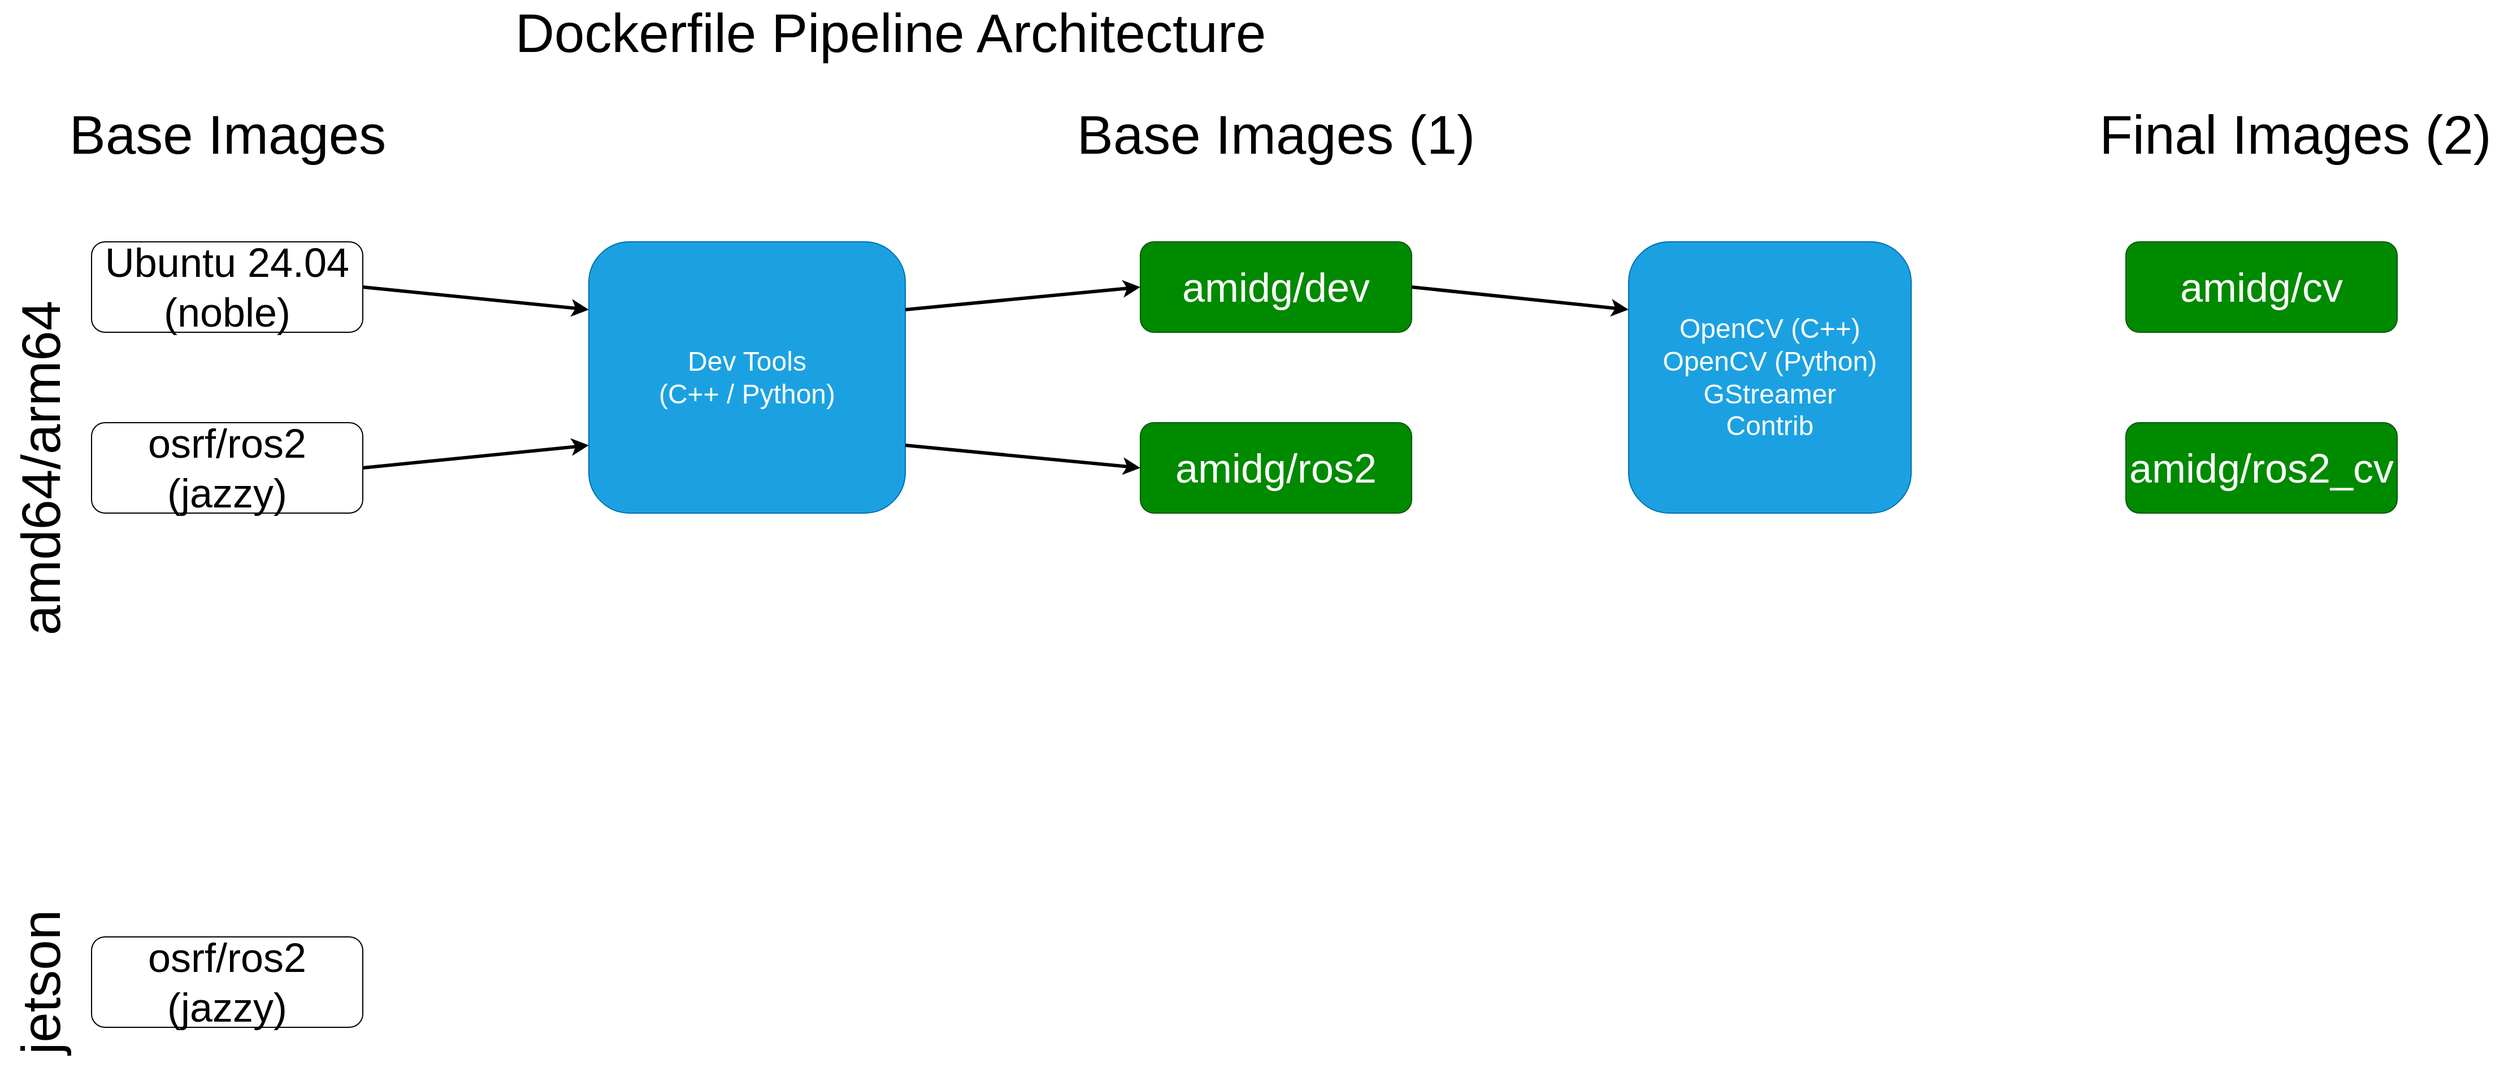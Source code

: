 <mxfile version="26.0.16" pages="2">
  <diagram id="TGR3lzgZ5ieuYXsnNQgb" name="current">
    <mxGraphModel dx="2440" dy="1407" grid="1" gridSize="10" guides="1" tooltips="1" connect="1" arrows="1" fold="1" page="1" pageScale="1" pageWidth="2336" pageHeight="1654" math="0" shadow="0">
      <root>
        <mxCell id="0" />
        <mxCell id="1" parent="0" />
        <mxCell id="EwGL88WWKU1whxViD9Ro-1" value="&lt;font style=&quot;font-size: 36px;&quot;&gt;Ubuntu 24.04&lt;br&gt;(noble)&lt;/font&gt;" style="rounded=1;whiteSpace=wrap;html=1;" parent="1" vertex="1">
          <mxGeometry x="120" y="240" width="240" height="80" as="geometry" />
        </mxCell>
        <mxCell id="EwGL88WWKU1whxViD9Ro-4" value="&lt;font style=&quot;font-size: 36px;&quot;&gt;osrf/ros2&lt;br&gt;(jazzy)&lt;/font&gt;" style="rounded=1;whiteSpace=wrap;html=1;" parent="1" vertex="1">
          <mxGeometry x="120" y="400" width="240" height="80" as="geometry" />
        </mxCell>
        <mxCell id="jRsuxW81R862TbModPDu-1" value="&lt;font style=&quot;font-size: 36px;&quot;&gt;osrf/ros2&lt;br&gt;(jazzy)&lt;/font&gt;" style="rounded=1;whiteSpace=wrap;html=1;" parent="1" vertex="1">
          <mxGeometry x="120" y="855" width="240" height="80" as="geometry" />
        </mxCell>
        <mxCell id="jRsuxW81R862TbModPDu-2" value="&lt;font style=&quot;font-size: 48px;&quot;&gt;Dockerfile Pipeline Architecture&lt;/font&gt;" style="text;html=1;align=center;verticalAlign=middle;whiteSpace=wrap;rounded=0;" parent="1" vertex="1">
          <mxGeometry x="432" y="40" width="790" height="30" as="geometry" />
        </mxCell>
        <mxCell id="jRsuxW81R862TbModPDu-3" value="&lt;font style=&quot;&quot;&gt;&lt;font style=&quot;font-size: 24px;&quot;&gt;Dev Tools&lt;br&gt;(C++ / Python)&lt;/font&gt;&lt;br&gt;&lt;/font&gt;" style="rounded=1;whiteSpace=wrap;html=1;fillColor=#1ba1e2;strokeColor=#006EAF;fontColor=#ffffff;" parent="1" vertex="1">
          <mxGeometry x="560" y="240" width="280" height="240" as="geometry" />
        </mxCell>
        <mxCell id="jRsuxW81R862TbModPDu-4" value="&lt;font style=&quot;font-size: 24px;&quot;&gt;OpenCV (C++)&lt;br&gt;OpenCV (Python)&lt;br&gt;GStreamer&lt;br&gt;Contrib&lt;/font&gt;" style="rounded=1;whiteSpace=wrap;html=1;fillColor=#1ba1e2;strokeColor=#006EAF;fontColor=#ffffff;" parent="1" vertex="1">
          <mxGeometry x="1480" y="240" width="250" height="240" as="geometry" />
        </mxCell>
        <mxCell id="jRsuxW81R862TbModPDu-5" value="&lt;font style=&quot;font-size: 48px;&quot;&gt;amd64/arm64&lt;/font&gt;" style="text;html=1;align=center;verticalAlign=middle;whiteSpace=wrap;rounded=0;rotation=-90;" parent="1" vertex="1">
          <mxGeometry x="-90" y="405" width="330" height="70" as="geometry" />
        </mxCell>
        <mxCell id="jRsuxW81R862TbModPDu-6" value="&lt;span style=&quot;font-size: 48px;&quot;&gt;jetson&lt;/span&gt;" style="text;html=1;align=center;verticalAlign=middle;whiteSpace=wrap;rounded=0;rotation=-90;" parent="1" vertex="1">
          <mxGeometry y="860" width="150" height="70" as="geometry" />
        </mxCell>
        <mxCell id="jRsuxW81R862TbModPDu-8" value="&lt;font style=&quot;font-size: 48px;&quot;&gt;Base Images&lt;/font&gt;" style="text;html=1;align=center;verticalAlign=middle;whiteSpace=wrap;rounded=0;rotation=0;" parent="1" vertex="1">
          <mxGeometry x="63.75" y="110" width="352.5" height="70" as="geometry" />
        </mxCell>
        <mxCell id="jRsuxW81R862TbModPDu-10" value="&lt;font style=&quot;font-size: 48px;&quot;&gt;Base Images (1)&lt;/font&gt;" style="text;html=1;align=center;verticalAlign=middle;whiteSpace=wrap;rounded=0;rotation=0;" parent="1" vertex="1">
          <mxGeometry x="978" y="110" width="380" height="70" as="geometry" />
        </mxCell>
        <mxCell id="jRsuxW81R862TbModPDu-11" value="&lt;font style=&quot;font-size: 36px;&quot;&gt;amidg/ros2&lt;br&gt;&lt;/font&gt;" style="rounded=1;whiteSpace=wrap;html=1;fillColor=#008a00;strokeColor=#005700;fontColor=#ffffff;" parent="1" vertex="1">
          <mxGeometry x="1048" y="400" width="240" height="80" as="geometry" />
        </mxCell>
        <mxCell id="jRsuxW81R862TbModPDu-12" value="&lt;font style=&quot;font-size: 36px;&quot;&gt;amidg/cv&lt;br&gt;&lt;/font&gt;" style="rounded=1;whiteSpace=wrap;html=1;fillColor=#008a00;strokeColor=#005700;fontColor=#ffffff;" parent="1" vertex="1">
          <mxGeometry x="1920" y="240" width="240" height="80" as="geometry" />
        </mxCell>
        <mxCell id="jRsuxW81R862TbModPDu-13" value="&lt;font style=&quot;font-size: 36px;&quot;&gt;amidg/dev&lt;/font&gt;" style="rounded=1;whiteSpace=wrap;html=1;fillColor=#008a00;strokeColor=#005700;fontColor=#ffffff;" parent="1" vertex="1">
          <mxGeometry x="1048" y="240" width="240" height="80" as="geometry" />
        </mxCell>
        <mxCell id="jRsuxW81R862TbModPDu-14" value="&lt;font style=&quot;font-size: 36px;&quot;&gt;amidg/ros2_cv&lt;br&gt;&lt;/font&gt;" style="rounded=1;whiteSpace=wrap;html=1;fillColor=#008a00;strokeColor=#005700;fontColor=#ffffff;" parent="1" vertex="1">
          <mxGeometry x="1920" y="400" width="240" height="80" as="geometry" />
        </mxCell>
        <mxCell id="jRsuxW81R862TbModPDu-15" value="" style="endArrow=classic;html=1;rounded=0;entryX=0;entryY=0.25;entryDx=0;entryDy=0;exitX=1;exitY=0.5;exitDx=0;exitDy=0;strokeWidth=3;" parent="1" source="EwGL88WWKU1whxViD9Ro-1" target="jRsuxW81R862TbModPDu-3" edge="1">
          <mxGeometry width="50" height="50" relative="1" as="geometry">
            <mxPoint x="890" y="590" as="sourcePoint" />
            <mxPoint x="940" y="540" as="targetPoint" />
          </mxGeometry>
        </mxCell>
        <mxCell id="jRsuxW81R862TbModPDu-16" value="" style="endArrow=classic;html=1;rounded=0;entryX=0;entryY=0.5;entryDx=0;entryDy=0;exitX=1;exitY=0.25;exitDx=0;exitDy=0;strokeWidth=3;" parent="1" source="jRsuxW81R862TbModPDu-3" target="jRsuxW81R862TbModPDu-13" edge="1">
          <mxGeometry width="50" height="50" relative="1" as="geometry">
            <mxPoint x="400" y="290" as="sourcePoint" />
            <mxPoint x="530" y="290" as="targetPoint" />
          </mxGeometry>
        </mxCell>
        <mxCell id="jRsuxW81R862TbModPDu-30" value="&lt;font style=&quot;font-size: 48px;&quot;&gt;Final Images (2)&lt;/font&gt;" style="text;html=1;align=center;verticalAlign=middle;whiteSpace=wrap;rounded=0;rotation=0;" parent="1" vertex="1">
          <mxGeometry x="1890" y="110" width="360" height="70" as="geometry" />
        </mxCell>
        <mxCell id="6f5iHO7AI6VfLhUQih7Z-1" value="" style="endArrow=classic;html=1;rounded=0;entryX=0;entryY=0.75;entryDx=0;entryDy=0;exitX=1;exitY=0.5;exitDx=0;exitDy=0;strokeWidth=3;" edge="1" parent="1" source="EwGL88WWKU1whxViD9Ro-4" target="jRsuxW81R862TbModPDu-3">
          <mxGeometry width="50" height="50" relative="1" as="geometry">
            <mxPoint x="390" y="530" as="sourcePoint" />
            <mxPoint x="610" y="550" as="targetPoint" />
          </mxGeometry>
        </mxCell>
        <mxCell id="6f5iHO7AI6VfLhUQih7Z-2" value="" style="endArrow=classic;html=1;rounded=0;entryX=0;entryY=0.5;entryDx=0;entryDy=0;exitX=1;exitY=0.75;exitDx=0;exitDy=0;strokeWidth=3;" edge="1" parent="1" source="jRsuxW81R862TbModPDu-3" target="jRsuxW81R862TbModPDu-11">
          <mxGeometry width="50" height="50" relative="1" as="geometry">
            <mxPoint x="880" y="540" as="sourcePoint" />
            <mxPoint x="1108" y="520" as="targetPoint" />
          </mxGeometry>
        </mxCell>
        <mxCell id="6f5iHO7AI6VfLhUQih7Z-3" value="" style="endArrow=classic;html=1;rounded=0;entryX=0;entryY=0.25;entryDx=0;entryDy=0;exitX=1;exitY=0.5;exitDx=0;exitDy=0;strokeWidth=3;" edge="1" parent="1" source="jRsuxW81R862TbModPDu-13" target="jRsuxW81R862TbModPDu-4">
          <mxGeometry width="50" height="50" relative="1" as="geometry">
            <mxPoint x="1260" y="630" as="sourcePoint" />
            <mxPoint x="1468" y="610" as="targetPoint" />
          </mxGeometry>
        </mxCell>
      </root>
    </mxGraphModel>
  </diagram>
  <diagram name="original" id="_UJ7m5SGhpss_lcpkJAT">
    <mxGraphModel dx="2074" dy="1196" grid="1" gridSize="10" guides="1" tooltips="1" connect="1" arrows="1" fold="1" page="1" pageScale="1" pageWidth="1654" pageHeight="1169" math="0" shadow="0">
      <root>
        <mxCell id="Bu5mh3538iYJmPLU_VUD-0" />
        <mxCell id="Bu5mh3538iYJmPLU_VUD-1" parent="Bu5mh3538iYJmPLU_VUD-0" />
        <mxCell id="Bu5mh3538iYJmPLU_VUD-2" value="&lt;font style=&quot;font-size: 36px;&quot;&gt;Ubuntu 24.04&lt;/font&gt;" style="rounded=1;whiteSpace=wrap;html=1;" vertex="1" parent="Bu5mh3538iYJmPLU_VUD-1">
          <mxGeometry x="160" y="200" width="240" height="80" as="geometry" />
        </mxCell>
        <mxCell id="Bu5mh3538iYJmPLU_VUD-3" value="" style="endArrow=classic;html=1;rounded=0;fontSize=36;entryX=0;entryY=0.25;entryDx=0;entryDy=0;exitX=1;exitY=0.5;exitDx=0;exitDy=0;" edge="1" parent="Bu5mh3538iYJmPLU_VUD-1" source="Bu5mh3538iYJmPLU_VUD-2" target="Bu5mh3538iYJmPLU_VUD-9">
          <mxGeometry width="50" height="50" relative="1" as="geometry">
            <mxPoint x="250" y="380" as="sourcePoint" />
            <mxPoint x="300" y="330" as="targetPoint" />
          </mxGeometry>
        </mxCell>
        <mxCell id="Bu5mh3538iYJmPLU_VUD-4" value="&lt;font style=&quot;font-size: 36px;&quot;&gt;FastDDS&lt;br&gt;&lt;/font&gt;" style="rounded=1;whiteSpace=wrap;html=1;" vertex="1" parent="Bu5mh3538iYJmPLU_VUD-1">
          <mxGeometry x="800" y="40" width="240" height="80" as="geometry" />
        </mxCell>
        <mxCell id="Bu5mh3538iYJmPLU_VUD-5" value="&lt;font style=&quot;font-size: 36px;&quot;&gt;ROS2&lt;br&gt;&lt;/font&gt;" style="rounded=1;whiteSpace=wrap;html=1;fillColor=#dae8fc;strokeColor=#6c8ebf;" vertex="1" parent="Bu5mh3538iYJmPLU_VUD-1">
          <mxGeometry x="800" y="360" width="240" height="80" as="geometry" />
        </mxCell>
        <mxCell id="Bu5mh3538iYJmPLU_VUD-6" value="" style="endArrow=classic;html=1;rounded=0;fontSize=36;entryX=0;entryY=0.5;entryDx=0;entryDy=0;exitX=1;exitY=0.5;exitDx=0;exitDy=0;" edge="1" parent="Bu5mh3538iYJmPLU_VUD-1" source="Bu5mh3538iYJmPLU_VUD-2" target="Bu5mh3538iYJmPLU_VUD-13">
          <mxGeometry width="50" height="50" relative="1" as="geometry">
            <mxPoint x="720" y="240" as="sourcePoint" />
            <mxPoint x="810" y="130" as="targetPoint" />
          </mxGeometry>
        </mxCell>
        <mxCell id="Bu5mh3538iYJmPLU_VUD-7" value="&lt;font style=&quot;font-size: 36px;&quot;&gt;OpenCV&lt;br&gt;(Contrib + Python + GPU + GStreamer)&lt;br&gt;&lt;/font&gt;" style="rounded=1;whiteSpace=wrap;html=1;fillColor=#dae8fc;strokeColor=#6c8ebf;" vertex="1" parent="Bu5mh3538iYJmPLU_VUD-1">
          <mxGeometry x="800" y="680" width="240" height="200" as="geometry" />
        </mxCell>
        <mxCell id="Bu5mh3538iYJmPLU_VUD-8" value="&lt;font style=&quot;font-size: 36px;&quot;&gt;Ubuntu 24.04 + CUDA&lt;/font&gt;" style="rounded=1;whiteSpace=wrap;html=1;" vertex="1" parent="Bu5mh3538iYJmPLU_VUD-1">
          <mxGeometry x="160" y="520" width="240" height="80" as="geometry" />
        </mxCell>
        <mxCell id="Bu5mh3538iYJmPLU_VUD-9" value="&lt;font style=&quot;font-size: 36px;&quot;&gt;Dev Tools&lt;br&gt;(C++ / Python)&lt;br&gt;&lt;/font&gt;" style="rounded=1;whiteSpace=wrap;html=1;fillColor=#dae8fc;strokeColor=#6c8ebf;" vertex="1" parent="Bu5mh3538iYJmPLU_VUD-1">
          <mxGeometry x="480" y="360" width="240" height="80" as="geometry" />
        </mxCell>
        <mxCell id="Bu5mh3538iYJmPLU_VUD-10" value="" style="endArrow=classic;html=1;rounded=0;fontSize=36;entryX=0;entryY=0.75;entryDx=0;entryDy=0;exitX=1;exitY=0.5;exitDx=0;exitDy=0;" edge="1" parent="Bu5mh3538iYJmPLU_VUD-1" source="Bu5mh3538iYJmPLU_VUD-8" target="Bu5mh3538iYJmPLU_VUD-9">
          <mxGeometry width="50" height="50" relative="1" as="geometry">
            <mxPoint x="410" y="250" as="sourcePoint" />
            <mxPoint x="490" y="390" as="targetPoint" />
          </mxGeometry>
        </mxCell>
        <mxCell id="Bu5mh3538iYJmPLU_VUD-11" value="&lt;font style=&quot;font-size: 24px;&quot;&gt;Bundle these as script&lt;/font&gt;" style="text;html=1;strokeColor=none;fillColor=none;align=center;verticalAlign=middle;whiteSpace=wrap;rounded=0;fontSize=36;" vertex="1" parent="Bu5mh3538iYJmPLU_VUD-1">
          <mxGeometry x="200" y="370" width="250" height="60" as="geometry" />
        </mxCell>
        <mxCell id="Bu5mh3538iYJmPLU_VUD-12" value="" style="endArrow=classic;html=1;rounded=0;fontSize=36;entryX=0;entryY=0.5;entryDx=0;entryDy=0;exitX=1;exitY=0.5;exitDx=0;exitDy=0;" edge="1" parent="Bu5mh3538iYJmPLU_VUD-1" source="Bu5mh3538iYJmPLU_VUD-9" target="Bu5mh3538iYJmPLU_VUD-5">
          <mxGeometry width="50" height="50" relative="1" as="geometry">
            <mxPoint x="410" y="250" as="sourcePoint" />
            <mxPoint x="810" y="250" as="targetPoint" />
          </mxGeometry>
        </mxCell>
        <mxCell id="Bu5mh3538iYJmPLU_VUD-13" value="&lt;font style=&quot;font-size: 36px;&quot;&gt;ROS2&lt;br&gt;&lt;/font&gt;" style="rounded=1;whiteSpace=wrap;html=1;fillColor=#d5e8d4;strokeColor=#82b366;" vertex="1" parent="Bu5mh3538iYJmPLU_VUD-1">
          <mxGeometry x="800" y="200" width="240" height="80" as="geometry" />
        </mxCell>
        <mxCell id="Bu5mh3538iYJmPLU_VUD-14" value="" style="endArrow=classic;html=1;rounded=0;fontSize=36;entryX=0.5;entryY=1;entryDx=0;entryDy=0;exitX=0.5;exitY=0;exitDx=0;exitDy=0;" edge="1" parent="Bu5mh3538iYJmPLU_VUD-1" source="Bu5mh3538iYJmPLU_VUD-5" target="Bu5mh3538iYJmPLU_VUD-13">
          <mxGeometry width="50" height="50" relative="1" as="geometry">
            <mxPoint x="730" y="410" as="sourcePoint" />
            <mxPoint x="810" y="410" as="targetPoint" />
          </mxGeometry>
        </mxCell>
        <mxCell id="Bu5mh3538iYJmPLU_VUD-15" value="&lt;font style=&quot;font-size: 36px;&quot;&gt;ROS2-NVDA&lt;br&gt;&lt;/font&gt;" style="rounded=1;whiteSpace=wrap;html=1;fillColor=#d5e8d4;strokeColor=#82b366;" vertex="1" parent="Bu5mh3538iYJmPLU_VUD-1">
          <mxGeometry x="800" y="520" width="240" height="80" as="geometry" />
        </mxCell>
        <mxCell id="Bu5mh3538iYJmPLU_VUD-16" value="" style="endArrow=classic;html=1;rounded=0;fontSize=36;entryX=0.5;entryY=0;entryDx=0;entryDy=0;exitX=0.5;exitY=1;exitDx=0;exitDy=0;" edge="1" parent="Bu5mh3538iYJmPLU_VUD-1" source="Bu5mh3538iYJmPLU_VUD-5" target="Bu5mh3538iYJmPLU_VUD-15">
          <mxGeometry width="50" height="50" relative="1" as="geometry">
            <mxPoint x="930" y="370" as="sourcePoint" />
            <mxPoint x="930" y="290" as="targetPoint" />
          </mxGeometry>
        </mxCell>
        <mxCell id="Bu5mh3538iYJmPLU_VUD-17" value="" style="endArrow=classic;html=1;rounded=0;fontSize=36;entryX=0;entryY=0.5;entryDx=0;entryDy=0;exitX=1;exitY=0.5;exitDx=0;exitDy=0;" edge="1" parent="Bu5mh3538iYJmPLU_VUD-1" source="Bu5mh3538iYJmPLU_VUD-8" target="Bu5mh3538iYJmPLU_VUD-15">
          <mxGeometry width="50" height="50" relative="1" as="geometry">
            <mxPoint x="410" y="570" as="sourcePoint" />
            <mxPoint x="490" y="430" as="targetPoint" />
          </mxGeometry>
        </mxCell>
        <mxCell id="Bu5mh3538iYJmPLU_VUD-18" value="" style="endArrow=classic;html=1;rounded=0;fontSize=24;exitX=0.5;exitY=1;exitDx=0;exitDy=0;entryX=0;entryY=0.5;entryDx=0;entryDy=0;" edge="1" parent="Bu5mh3538iYJmPLU_VUD-1" source="Bu5mh3538iYJmPLU_VUD-9" target="Bu5mh3538iYJmPLU_VUD-7">
          <mxGeometry width="50" height="50" relative="1" as="geometry">
            <mxPoint x="660" y="610" as="sourcePoint" />
            <mxPoint x="710" y="560" as="targetPoint" />
            <Array as="points">
              <mxPoint x="600" y="780" />
            </Array>
          </mxGeometry>
        </mxCell>
        <mxCell id="Bu5mh3538iYJmPLU_VUD-19" value="&lt;font style=&quot;font-size: 36px;&quot;&gt;DepthPro&lt;br&gt;&lt;/font&gt;" style="rounded=1;whiteSpace=wrap;html=1;fillColor=#d5e8d4;strokeColor=#82b366;" vertex="1" parent="Bu5mh3538iYJmPLU_VUD-1">
          <mxGeometry x="1120" y="960" width="240" height="80" as="geometry" />
        </mxCell>
        <mxCell id="Bu5mh3538iYJmPLU_VUD-20" value="" style="endArrow=classic;html=1;rounded=0;fontSize=24;exitX=0.5;exitY=1;exitDx=0;exitDy=0;entryX=0;entryY=0.5;entryDx=0;entryDy=0;" edge="1" parent="Bu5mh3538iYJmPLU_VUD-1" source="Bu5mh3538iYJmPLU_VUD-7" target="Bu5mh3538iYJmPLU_VUD-19">
          <mxGeometry width="50" height="50" relative="1" as="geometry">
            <mxPoint x="610" y="450" as="sourcePoint" />
            <mxPoint x="810" y="790" as="targetPoint" />
            <Array as="points">
              <mxPoint x="920" y="1000" />
            </Array>
          </mxGeometry>
        </mxCell>
        <mxCell id="Bu5mh3538iYJmPLU_VUD-21" value="&lt;font style=&quot;font-size: 24px;&quot;&gt;Bundle these as script&lt;/font&gt;" style="text;html=1;strokeColor=none;fillColor=none;align=center;verticalAlign=middle;whiteSpace=wrap;rounded=0;fontSize=36;" vertex="1" parent="Bu5mh3538iYJmPLU_VUD-1">
          <mxGeometry x="540" y="790" width="250" height="60" as="geometry" />
        </mxCell>
      </root>
    </mxGraphModel>
  </diagram>
</mxfile>
